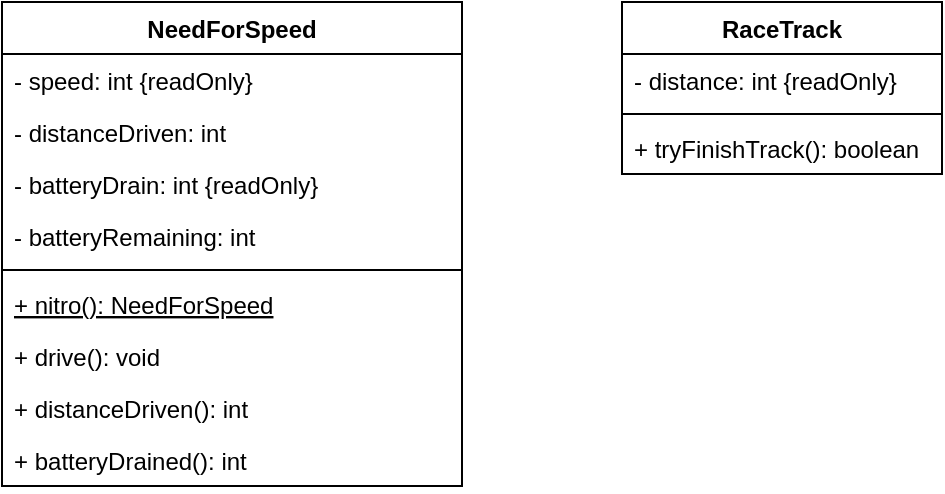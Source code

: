 <mxfile version="18.0.6" type="device" pages="3"><diagram id="WEddAU0Bajaf5SGoaXPk" name="Class Diagram"><mxGraphModel dx="1102" dy="807" grid="1" gridSize="10" guides="1" tooltips="1" connect="1" arrows="1" fold="1" page="1" pageScale="1" pageWidth="1169" pageHeight="827" math="0" shadow="0"><root><mxCell id="0"/><mxCell id="1" parent="0"/><mxCell id="eSQDvHBVnBZBViCtk0IW-1" value="NeedForSpeed" style="swimlane;fontStyle=1;align=center;verticalAlign=top;childLayout=stackLayout;horizontal=1;startSize=26;horizontalStack=0;resizeParent=1;resizeParentMax=0;resizeLast=0;collapsible=1;marginBottom=0;" vertex="1" parent="1"><mxGeometry x="250" y="400" width="230" height="242" as="geometry"><mxRectangle x="250" y="400" width="100" height="26" as="alternateBounds"/></mxGeometry></mxCell><mxCell id="eSQDvHBVnBZBViCtk0IW-2" value="- speed: int {readOnly}" style="text;strokeColor=none;fillColor=none;align=left;verticalAlign=top;spacingLeft=4;spacingRight=4;overflow=hidden;rotatable=0;points=[[0,0.5],[1,0.5]];portConstraint=eastwest;" vertex="1" parent="eSQDvHBVnBZBViCtk0IW-1"><mxGeometry y="26" width="230" height="26" as="geometry"/></mxCell><mxCell id="eSQDvHBVnBZBViCtk0IW-6" value="- distanceDriven: int" style="text;strokeColor=none;fillColor=none;align=left;verticalAlign=top;spacingLeft=4;spacingRight=4;overflow=hidden;rotatable=0;points=[[0,0.5],[1,0.5]];portConstraint=eastwest;" vertex="1" parent="eSQDvHBVnBZBViCtk0IW-1"><mxGeometry y="52" width="230" height="26" as="geometry"/></mxCell><mxCell id="eSQDvHBVnBZBViCtk0IW-7" value="- batteryDrain: int {readOnly}" style="text;strokeColor=none;fillColor=none;align=left;verticalAlign=top;spacingLeft=4;spacingRight=4;overflow=hidden;rotatable=0;points=[[0,0.5],[1,0.5]];portConstraint=eastwest;" vertex="1" parent="eSQDvHBVnBZBViCtk0IW-1"><mxGeometry y="78" width="230" height="26" as="geometry"/></mxCell><mxCell id="eSQDvHBVnBZBViCtk0IW-5" value="- batteryRemaining: int" style="text;strokeColor=none;fillColor=none;align=left;verticalAlign=top;spacingLeft=4;spacingRight=4;overflow=hidden;rotatable=0;points=[[0,0.5],[1,0.5]];portConstraint=eastwest;" vertex="1" parent="eSQDvHBVnBZBViCtk0IW-1"><mxGeometry y="104" width="230" height="26" as="geometry"/></mxCell><mxCell id="eSQDvHBVnBZBViCtk0IW-3" value="" style="line;strokeWidth=1;fillColor=none;align=left;verticalAlign=middle;spacingTop=-1;spacingLeft=3;spacingRight=3;rotatable=0;labelPosition=right;points=[];portConstraint=eastwest;" vertex="1" parent="eSQDvHBVnBZBViCtk0IW-1"><mxGeometry y="130" width="230" height="8" as="geometry"/></mxCell><mxCell id="eSQDvHBVnBZBViCtk0IW-14" value="+ nitro(): NeedForSpeed" style="text;strokeColor=none;fillColor=none;align=left;verticalAlign=top;spacingLeft=4;spacingRight=4;overflow=hidden;rotatable=0;points=[[0,0.5],[1,0.5]];portConstraint=eastwest;fontStyle=4" vertex="1" parent="eSQDvHBVnBZBViCtk0IW-1"><mxGeometry y="138" width="230" height="26" as="geometry"/></mxCell><mxCell id="eSQDvHBVnBZBViCtk0IW-4" value="+ drive(): void" style="text;strokeColor=none;fillColor=none;align=left;verticalAlign=top;spacingLeft=4;spacingRight=4;overflow=hidden;rotatable=0;points=[[0,0.5],[1,0.5]];portConstraint=eastwest;" vertex="1" parent="eSQDvHBVnBZBViCtk0IW-1"><mxGeometry y="164" width="230" height="26" as="geometry"/></mxCell><mxCell id="eSQDvHBVnBZBViCtk0IW-8" value="+ distanceDriven(): int" style="text;strokeColor=none;fillColor=none;align=left;verticalAlign=top;spacingLeft=4;spacingRight=4;overflow=hidden;rotatable=0;points=[[0,0.5],[1,0.5]];portConstraint=eastwest;" vertex="1" parent="eSQDvHBVnBZBViCtk0IW-1"><mxGeometry y="190" width="230" height="26" as="geometry"/></mxCell><mxCell id="eSQDvHBVnBZBViCtk0IW-9" value="+ batteryDrained(): int" style="text;strokeColor=none;fillColor=none;align=left;verticalAlign=top;spacingLeft=4;spacingRight=4;overflow=hidden;rotatable=0;points=[[0,0.5],[1,0.5]];portConstraint=eastwest;" vertex="1" parent="eSQDvHBVnBZBViCtk0IW-1"><mxGeometry y="216" width="230" height="26" as="geometry"/></mxCell><mxCell id="eSQDvHBVnBZBViCtk0IW-10" value="RaceTrack" style="swimlane;fontStyle=1;align=center;verticalAlign=top;childLayout=stackLayout;horizontal=1;startSize=26;horizontalStack=0;resizeParent=1;resizeParentMax=0;resizeLast=0;collapsible=1;marginBottom=0;" vertex="1" parent="1"><mxGeometry x="560" y="400" width="160" height="86" as="geometry"/></mxCell><mxCell id="eSQDvHBVnBZBViCtk0IW-11" value="- distance: int {readOnly}" style="text;strokeColor=none;fillColor=none;align=left;verticalAlign=top;spacingLeft=4;spacingRight=4;overflow=hidden;rotatable=0;points=[[0,0.5],[1,0.5]];portConstraint=eastwest;" vertex="1" parent="eSQDvHBVnBZBViCtk0IW-10"><mxGeometry y="26" width="160" height="26" as="geometry"/></mxCell><mxCell id="eSQDvHBVnBZBViCtk0IW-12" value="" style="line;strokeWidth=1;fillColor=none;align=left;verticalAlign=middle;spacingTop=-1;spacingLeft=3;spacingRight=3;rotatable=0;labelPosition=right;points=[];portConstraint=eastwest;" vertex="1" parent="eSQDvHBVnBZBViCtk0IW-10"><mxGeometry y="52" width="160" height="8" as="geometry"/></mxCell><mxCell id="eSQDvHBVnBZBViCtk0IW-13" value="+ tryFinishTrack(): boolean" style="text;strokeColor=none;fillColor=none;align=left;verticalAlign=top;spacingLeft=4;spacingRight=4;overflow=hidden;rotatable=0;points=[[0,0.5],[1,0.5]];portConstraint=eastwest;" vertex="1" parent="eSQDvHBVnBZBViCtk0IW-10"><mxGeometry y="60" width="160" height="26" as="geometry"/></mxCell></root></mxGraphModel></diagram><diagram id="fPXgl8yhxW8yM9hJwNj8" name="Activity Diagram"><mxGraphModel dx="1102" dy="807" grid="1" gridSize="10" guides="1" tooltips="1" connect="1" arrows="1" fold="1" page="1" pageScale="1" pageWidth="1169" pageHeight="827" math="0" shadow="0"><root><mxCell id="0"/><mxCell id="1" parent="0"/><mxCell id="7owK6N0rE7SnZow5ceWF-1" value="Drive" style="html=1;align=center;verticalAlign=top;rounded=1;absoluteArcSize=1;arcSize=12;dashed=0;glass=0;sketch=0;" vertex="1" parent="1"><mxGeometry x="40" y="40" width="430" height="410" as="geometry"/></mxCell><mxCell id="7owK6N0rE7SnZow5ceWF-7" style="edgeStyle=orthogonalEdgeStyle;rounded=0;orthogonalLoop=1;jettySize=auto;html=1;exitX=1;exitY=0.5;exitDx=0;exitDy=0;entryX=0;entryY=0.533;entryDx=0;entryDy=0;entryPerimeter=0;" edge="1" parent="1" source="7owK6N0rE7SnZow5ceWF-2" target="XeUQJHvqnIV5bgssw2YV-14"><mxGeometry relative="1" as="geometry"><mxPoint x="160" y="125" as="targetPoint"/></mxGeometry></mxCell><mxCell id="7owK6N0rE7SnZow5ceWF-2" value="" style="ellipse;fillColor=#000000;strokeColor=none;rounded=1;glass=0;sketch=0;" vertex="1" parent="1"><mxGeometry x="70" y="110" width="30" height="30" as="geometry"/></mxCell><mxCell id="7owK6N0rE7SnZow5ceWF-8" style="edgeStyle=orthogonalEdgeStyle;rounded=0;orthogonalLoop=1;jettySize=auto;html=1;exitX=0.467;exitY=1;exitDx=0;exitDy=0;entryX=0.5;entryY=0;entryDx=0;entryDy=0;exitPerimeter=0;" edge="1" parent="1" source="XeUQJHvqnIV5bgssw2YV-14" target="7owK6N0rE7SnZow5ceWF-6"><mxGeometry relative="1" as="geometry"><mxPoint x="230" y="145" as="sourcePoint"/></mxGeometry></mxCell><mxCell id="7owK6N0rE7SnZow5ceWF-12" value="[false]" style="edgeStyle=orthogonalEdgeStyle;rounded=0;orthogonalLoop=1;jettySize=auto;html=1;exitX=0.5;exitY=1;exitDx=0;exitDy=0;entryX=0.5;entryY=0;entryDx=0;entryDy=0;" edge="1" parent="1" source="7owK6N0rE7SnZow5ceWF-6" target="7owK6N0rE7SnZow5ceWF-11"><mxGeometry x="-0.2" y="-20" relative="1" as="geometry"><mxPoint as="offset"/></mxGeometry></mxCell><mxCell id="7owK6N0rE7SnZow5ceWF-14" style="edgeStyle=orthogonalEdgeStyle;rounded=0;orthogonalLoop=1;jettySize=auto;html=1;exitX=1;exitY=0.5;exitDx=0;exitDy=0;entryX=0;entryY=0.5;entryDx=0;entryDy=0;" edge="1" parent="1" source="7owK6N0rE7SnZow5ceWF-6" target="7owK6N0rE7SnZow5ceWF-13"><mxGeometry relative="1" as="geometry"/></mxCell><mxCell id="7owK6N0rE7SnZow5ceWF-15" value="[true]" style="edgeLabel;html=1;align=center;verticalAlign=middle;resizable=0;points=[];" vertex="1" connectable="0" parent="7owK6N0rE7SnZow5ceWF-14"><mxGeometry x="-0.323" y="-5" relative="1" as="geometry"><mxPoint x="16" y="-15" as="offset"/></mxGeometry></mxCell><mxCell id="7owK6N0rE7SnZow5ceWF-6" value="" style="rhombus;whiteSpace=wrap;html=1;rounded=0;glass=0;sketch=0;" vertex="1" parent="1"><mxGeometry x="210" y="190" width="40" height="40" as="geometry"/></mxCell><mxCell id="7owK6N0rE7SnZow5ceWF-17" style="edgeStyle=orthogonalEdgeStyle;rounded=0;orthogonalLoop=1;jettySize=auto;html=1;exitX=0.5;exitY=1;exitDx=0;exitDy=0;entryX=0.5;entryY=0;entryDx=0;entryDy=0;" edge="1" parent="1" source="7owK6N0rE7SnZow5ceWF-11" target="7owK6N0rE7SnZow5ceWF-16"><mxGeometry relative="1" as="geometry"/></mxCell><mxCell id="7owK6N0rE7SnZow5ceWF-11" value="Increase distance driven by the car's speed" style="html=1;align=center;verticalAlign=top;rounded=1;absoluteArcSize=1;arcSize=10;dashed=0;glass=0;sketch=0;whiteSpace=wrap;" vertex="1" parent="1"><mxGeometry x="160" y="280" width="140" height="40" as="geometry"/></mxCell><mxCell id="7owK6N0rE7SnZow5ceWF-13" value="" style="ellipse;html=1;shape=endState;fillColor=#000000;strokeColor=#000000;rounded=0;glass=0;sketch=0;" vertex="1" parent="1"><mxGeometry x="380" y="195" width="30" height="30" as="geometry"/></mxCell><mxCell id="7owK6N0rE7SnZow5ceWF-18" style="edgeStyle=orthogonalEdgeStyle;rounded=0;orthogonalLoop=1;jettySize=auto;html=1;entryX=0.5;entryY=1;entryDx=0;entryDy=0;" edge="1" parent="1" source="7owK6N0rE7SnZow5ceWF-16" target="7owK6N0rE7SnZow5ceWF-13"><mxGeometry relative="1" as="geometry"/></mxCell><mxCell id="7owK6N0rE7SnZow5ceWF-16" value="Decrease remaining battery percentage by the battery drain" style="html=1;align=center;verticalAlign=top;rounded=1;absoluteArcSize=1;arcSize=10;dashed=0;glass=0;sketch=0;whiteSpace=wrap;" vertex="1" parent="1"><mxGeometry x="160" y="360" width="140" height="60" as="geometry"/></mxCell><mxCell id="7owK6N0rE7SnZow5ceWF-19" value="Distance driven" style="html=1;align=center;verticalAlign=top;rounded=1;absoluteArcSize=1;arcSize=10;dashed=0;glass=0;sketch=0;" vertex="1" parent="1"><mxGeometry x="530" y="40" width="300" height="130" as="geometry"/></mxCell><mxCell id="7owK6N0rE7SnZow5ceWF-24" style="edgeStyle=orthogonalEdgeStyle;rounded=0;orthogonalLoop=1;jettySize=auto;html=1;exitX=1;exitY=0.5;exitDx=0;exitDy=0;entryX=0;entryY=0.5;entryDx=0;entryDy=0;" edge="1" parent="1" source="7owK6N0rE7SnZow5ceWF-20" target="7owK6N0rE7SnZow5ceWF-23"><mxGeometry relative="1" as="geometry"/></mxCell><mxCell id="7owK6N0rE7SnZow5ceWF-20" value="Get distance driven by the car" style="html=1;align=center;verticalAlign=top;rounded=1;absoluteArcSize=1;arcSize=10;dashed=0;glass=0;sketch=0;whiteSpace=wrap;" vertex="1" parent="1"><mxGeometry x="640" y="95" width="130" height="40" as="geometry"/></mxCell><mxCell id="7owK6N0rE7SnZow5ceWF-22" style="edgeStyle=orthogonalEdgeStyle;rounded=0;orthogonalLoop=1;jettySize=auto;html=1;" edge="1" parent="1" source="7owK6N0rE7SnZow5ceWF-21" target="7owK6N0rE7SnZow5ceWF-20"><mxGeometry relative="1" as="geometry"/></mxCell><mxCell id="7owK6N0rE7SnZow5ceWF-21" value="" style="ellipse;fillColor=#000000;strokeColor=none;rounded=0;glass=0;sketch=0;" vertex="1" parent="1"><mxGeometry x="560" y="100" width="30" height="30" as="geometry"/></mxCell><mxCell id="7owK6N0rE7SnZow5ceWF-23" value="" style="whiteSpace=wrap;html=1;aspect=fixed;rounded=0;glass=0;sketch=0;" vertex="1" parent="1"><mxGeometry x="820" y="105" width="20" height="20" as="geometry"/></mxCell><mxCell id="7owK6N0rE7SnZow5ceWF-25" value="distance: integer" style="text;html=1;strokeColor=none;fillColor=none;align=left;verticalAlign=middle;whiteSpace=wrap;rounded=0;glass=0;sketch=0;spacingLeft=5;" vertex="1" parent="1"><mxGeometry x="830" y="70" width="110" height="35" as="geometry"/></mxCell><mxCell id="7owK6N0rE7SnZow5ceWF-26" value="Battery drained" style="html=1;align=center;verticalAlign=top;rounded=1;absoluteArcSize=1;arcSize=10;dashed=0;glass=0;sketch=0;" vertex="1" parent="1"><mxGeometry x="530" y="202.5" width="560" height="195" as="geometry"/></mxCell><mxCell id="XeUQJHvqnIV5bgssw2YV-2" style="edgeStyle=orthogonalEdgeStyle;rounded=0;orthogonalLoop=1;jettySize=auto;html=1;exitX=1;exitY=0.5;exitDx=0;exitDy=0;entryX=0;entryY=0.5;entryDx=0;entryDy=0;" edge="1" parent="1" source="7owK6N0rE7SnZow5ceWF-28" target="XeUQJHvqnIV5bgssw2YV-1"><mxGeometry relative="1" as="geometry"/></mxCell><mxCell id="7owK6N0rE7SnZow5ceWF-28" value="Get remaining battery percentage" style="html=1;align=center;verticalAlign=top;rounded=1;absoluteArcSize=1;arcSize=10;dashed=0;glass=0;sketch=0;whiteSpace=wrap;" vertex="1" parent="1"><mxGeometry x="615" y="287.5" width="140" height="40" as="geometry"/></mxCell><mxCell id="7owK6N0rE7SnZow5ceWF-31" style="edgeStyle=orthogonalEdgeStyle;rounded=0;orthogonalLoop=1;jettySize=auto;html=1;exitX=1;exitY=0.5;exitDx=0;exitDy=0;entryX=0;entryY=0.5;entryDx=0;entryDy=0;" edge="1" parent="1" source="7owK6N0rE7SnZow5ceWF-30" target="7owK6N0rE7SnZow5ceWF-28"><mxGeometry relative="1" as="geometry"/></mxCell><mxCell id="7owK6N0rE7SnZow5ceWF-30" value="" style="ellipse;fillColor=#000000;strokeColor=none;rounded=0;glass=0;sketch=0;" vertex="1" parent="1"><mxGeometry x="550" y="292.5" width="30" height="30" as="geometry"/></mxCell><mxCell id="ubt0Bw_8qNteRuDQPiZn-1" value="Nitro" style="html=1;align=center;verticalAlign=top;rounded=1;absoluteArcSize=1;arcSize=10;dashed=0;glass=0;sketch=0;" vertex="1" parent="1"><mxGeometry x="40" y="510" width="360" height="240" as="geometry"/></mxCell><mxCell id="ubt0Bw_8qNteRuDQPiZn-10" style="edgeStyle=orthogonalEdgeStyle;rounded=0;orthogonalLoop=1;jettySize=auto;html=1;exitX=1;exitY=0.5;exitDx=0;exitDy=0;entryX=0;entryY=0.5;entryDx=0;entryDy=0;" edge="1" parent="1" source="ubt0Bw_8qNteRuDQPiZn-2" target="ubt0Bw_8qNteRuDQPiZn-3"><mxGeometry relative="1" as="geometry"/></mxCell><mxCell id="ubt0Bw_8qNteRuDQPiZn-2" value="" style="ellipse;fillColor=#000000;strokeColor=none;rounded=0;glass=0;sketch=0;" vertex="1" parent="1"><mxGeometry x="70" y="560" width="30" height="30" as="geometry"/></mxCell><mxCell id="ubt0Bw_8qNteRuDQPiZn-6" style="edgeStyle=orthogonalEdgeStyle;rounded=0;orthogonalLoop=1;jettySize=auto;html=1;exitX=0.5;exitY=1;exitDx=0;exitDy=0;entryX=0.5;entryY=0;entryDx=0;entryDy=0;" edge="1" parent="1" source="ubt0Bw_8qNteRuDQPiZn-3" target="ubt0Bw_8qNteRuDQPiZn-4"><mxGeometry relative="1" as="geometry"/></mxCell><mxCell id="ubt0Bw_8qNteRuDQPiZn-3" value="Create a new car" style="html=1;align=center;verticalAlign=top;rounded=1;absoluteArcSize=1;arcSize=10;dashed=0;glass=0;sketch=0;" vertex="1" parent="1"><mxGeometry x="150" y="555" width="140" height="40" as="geometry"/></mxCell><mxCell id="ubt0Bw_8qNteRuDQPiZn-7" style="edgeStyle=orthogonalEdgeStyle;rounded=0;orthogonalLoop=1;jettySize=auto;html=1;exitX=0.5;exitY=1;exitDx=0;exitDy=0;entryX=0.5;entryY=0;entryDx=0;entryDy=0;" edge="1" parent="1" source="ubt0Bw_8qNteRuDQPiZn-4" target="ubt0Bw_8qNteRuDQPiZn-5"><mxGeometry relative="1" as="geometry"/></mxCell><mxCell id="ubt0Bw_8qNteRuDQPiZn-4" value="Set speed = 50 meters" style="html=1;align=center;verticalAlign=top;rounded=1;absoluteArcSize=1;arcSize=10;dashed=0;glass=0;sketch=0;" vertex="1" parent="1"><mxGeometry x="150" y="620" width="140" height="40" as="geometry"/></mxCell><mxCell id="ubt0Bw_8qNteRuDQPiZn-9" style="edgeStyle=orthogonalEdgeStyle;rounded=0;orthogonalLoop=1;jettySize=auto;html=1;exitX=1;exitY=0.5;exitDx=0;exitDy=0;entryX=0;entryY=0.5;entryDx=0;entryDy=0;" edge="1" parent="1" source="ubt0Bw_8qNteRuDQPiZn-5" target="ubt0Bw_8qNteRuDQPiZn-8"><mxGeometry relative="1" as="geometry"/></mxCell><mxCell id="ubt0Bw_8qNteRuDQPiZn-5" value="Set battery drain = 4%" style="html=1;align=center;verticalAlign=top;rounded=1;absoluteArcSize=1;arcSize=10;dashed=0;glass=0;sketch=0;" vertex="1" parent="1"><mxGeometry x="150" y="690" width="140" height="40" as="geometry"/></mxCell><mxCell id="ubt0Bw_8qNteRuDQPiZn-8" value="" style="whiteSpace=wrap;html=1;aspect=fixed;rounded=0;glass=0;sketch=0;" vertex="1" parent="1"><mxGeometry x="390" y="630" width="20" height="20" as="geometry"/></mxCell><mxCell id="ubt0Bw_8qNteRuDQPiZn-11" value="nitroCar: NeedForSpeed" style="text;html=1;strokeColor=none;fillColor=none;align=left;verticalAlign=middle;whiteSpace=wrap;rounded=0;glass=0;sketch=0;spacingLeft=5;" vertex="1" parent="1"><mxGeometry x="400" y="600" width="60" height="30" as="geometry"/></mxCell><mxCell id="XeUQJHvqnIV5bgssw2YV-7" style="edgeStyle=orthogonalEdgeStyle;rounded=0;orthogonalLoop=1;jettySize=auto;html=1;exitX=0.5;exitY=0;exitDx=0;exitDy=0;entryX=0;entryY=0.5;entryDx=0;entryDy=0;" edge="1" parent="1" source="XeUQJHvqnIV5bgssw2YV-1" target="XeUQJHvqnIV5bgssw2YV-3"><mxGeometry relative="1" as="geometry"/></mxCell><mxCell id="XeUQJHvqnIV5bgssw2YV-8" style="edgeStyle=orthogonalEdgeStyle;rounded=0;orthogonalLoop=1;jettySize=auto;html=1;entryX=0;entryY=0.5;entryDx=0;entryDy=0;exitX=0.5;exitY=1;exitDx=0;exitDy=0;" edge="1" parent="1" source="XeUQJHvqnIV5bgssw2YV-1" target="XeUQJHvqnIV5bgssw2YV-5"><mxGeometry relative="1" as="geometry"/></mxCell><mxCell id="XeUQJHvqnIV5bgssw2YV-1" value="" style="rhombus;whiteSpace=wrap;html=1;rounded=0;glass=0;sketch=0;" vertex="1" parent="1"><mxGeometry x="790" y="287.5" width="40" height="40" as="geometry"/></mxCell><mxCell id="XeUQJHvqnIV5bgssw2YV-10" style="edgeStyle=orthogonalEdgeStyle;rounded=0;orthogonalLoop=1;jettySize=auto;html=1;exitX=1;exitY=0.5;exitDx=0;exitDy=0;entryX=0.5;entryY=0;entryDx=0;entryDy=0;" edge="1" parent="1" source="XeUQJHvqnIV5bgssw2YV-3" target="XeUQJHvqnIV5bgssw2YV-9"><mxGeometry relative="1" as="geometry"/></mxCell><mxCell id="XeUQJHvqnIV5bgssw2YV-3" value="Return true" style="html=1;align=center;verticalAlign=top;rounded=1;absoluteArcSize=1;arcSize=10;dashed=0;glass=0;sketch=0;" vertex="1" parent="1"><mxGeometry x="870" y="247.5" width="110" height="40" as="geometry"/></mxCell><mxCell id="XeUQJHvqnIV5bgssw2YV-11" style="edgeStyle=orthogonalEdgeStyle;rounded=0;orthogonalLoop=1;jettySize=auto;html=1;exitX=1;exitY=0.5;exitDx=0;exitDy=0;entryX=0.5;entryY=1;entryDx=0;entryDy=0;" edge="1" parent="1" source="XeUQJHvqnIV5bgssw2YV-5" target="XeUQJHvqnIV5bgssw2YV-9"><mxGeometry relative="1" as="geometry"/></mxCell><mxCell id="XeUQJHvqnIV5bgssw2YV-5" value="Return false" style="html=1;align=center;verticalAlign=top;rounded=1;absoluteArcSize=1;arcSize=10;dashed=0;glass=0;sketch=0;" vertex="1" parent="1"><mxGeometry x="870" y="327.5" width="110" height="40" as="geometry"/></mxCell><mxCell id="XeUQJHvqnIV5bgssw2YV-6" value="" style="whiteSpace=wrap;html=1;aspect=fixed;rounded=0;glass=0;sketch=0;" vertex="1" parent="1"><mxGeometry x="1080" y="297.5" width="20" height="20" as="geometry"/></mxCell><mxCell id="XeUQJHvqnIV5bgssw2YV-12" style="edgeStyle=orthogonalEdgeStyle;rounded=0;orthogonalLoop=1;jettySize=auto;html=1;exitX=1;exitY=0.5;exitDx=0;exitDy=0;entryX=0;entryY=0.5;entryDx=0;entryDy=0;" edge="1" parent="1" source="XeUQJHvqnIV5bgssw2YV-9" target="XeUQJHvqnIV5bgssw2YV-6"><mxGeometry relative="1" as="geometry"/></mxCell><mxCell id="XeUQJHvqnIV5bgssw2YV-9" value="" style="rhombus;whiteSpace=wrap;html=1;rounded=0;glass=0;sketch=0;" vertex="1" parent="1"><mxGeometry x="1010" y="287.5" width="40" height="40" as="geometry"/></mxCell><mxCell id="XeUQJHvqnIV5bgssw2YV-13" value="drained: boolean" style="text;html=1;strokeColor=none;fillColor=none;align=center;verticalAlign=middle;whiteSpace=wrap;rounded=0;glass=0;sketch=0;" vertex="1" parent="1"><mxGeometry x="1090" y="267.5" width="60" height="30" as="geometry"/></mxCell><mxCell id="XeUQJHvqnIV5bgssw2YV-14" value="Battery drained" style="shape=mxgraph.uml25.behaviorAction;html=1;rounded=1;absoluteArcSize=1;arcSize=10;align=left;spacingLeft=5;glass=0;sketch=0;" vertex="1" parent="1"><mxGeometry x="153" y="101" width="164" height="45" as="geometry"/></mxCell><mxCell id="zOOHX6n98MiyMuq1QLPZ-1" value="Try finish track" style="html=1;align=center;verticalAlign=top;rounded=1;absoluteArcSize=1;arcSize=10;dashed=0;glass=0;sketch=0;" vertex="1" parent="1"><mxGeometry x="550" y="440" width="540" height="350" as="geometry"/></mxCell><mxCell id="zOOHX6n98MiyMuq1QLPZ-31" style="edgeStyle=orthogonalEdgeStyle;rounded=0;orthogonalLoop=1;jettySize=auto;html=1;exitX=1;exitY=0.5;exitDx=0;exitDy=0;entryX=0;entryY=0.5;entryDx=0;entryDy=0;" edge="1" parent="1" source="zOOHX6n98MiyMuq1QLPZ-2" target="zOOHX6n98MiyMuq1QLPZ-46"><mxGeometry relative="1" as="geometry"/></mxCell><mxCell id="zOOHX6n98MiyMuq1QLPZ-2" value="" style="whiteSpace=wrap;html=1;aspect=fixed;rounded=0;glass=0;sketch=0;" vertex="1" parent="1"><mxGeometry x="540" y="502.5" width="20" height="20" as="geometry"/></mxCell><mxCell id="zOOHX6n98MiyMuq1QLPZ-3" value="car: NeedForSpeed" style="text;html=1;strokeColor=none;fillColor=none;align=center;verticalAlign=middle;whiteSpace=wrap;rounded=0;glass=0;sketch=0;" vertex="1" parent="1"><mxGeometry x="460" y="472.5" width="90" height="30" as="geometry"/></mxCell><mxCell id="zOOHX6n98MiyMuq1QLPZ-15" value="[no]" style="edgeStyle=orthogonalEdgeStyle;rounded=0;orthogonalLoop=1;jettySize=auto;html=1;exitX=0.5;exitY=1;exitDx=0;exitDy=0;entryX=0.5;entryY=1;entryDx=0;entryDy=0;" edge="1" parent="1" source="zOOHX6n98MiyMuq1QLPZ-8" target="zOOHX6n98MiyMuq1QLPZ-16"><mxGeometry x="-0.865" y="-20" relative="1" as="geometry"><mxPoint x="780" y="740" as="targetPoint"/><Array as="points"><mxPoint x="780" y="760"/><mxPoint x="650" y="760"/></Array><mxPoint as="offset"/></mxGeometry></mxCell><mxCell id="zOOHX6n98MiyMuq1QLPZ-40" value="[yes]" style="edgeStyle=orthogonalEdgeStyle;rounded=0;orthogonalLoop=1;jettySize=auto;html=1;exitX=1;exitY=0.5;exitDx=0;exitDy=0;entryX=0;entryY=0.5;entryDx=0;entryDy=0;" edge="1" parent="1" source="zOOHX6n98MiyMuq1QLPZ-8" target="zOOHX6n98MiyMuq1QLPZ-36"><mxGeometry x="-0.2" y="14" relative="1" as="geometry"><mxPoint as="offset"/></mxGeometry></mxCell><mxCell id="zOOHX6n98MiyMuq1QLPZ-8" value="" style="rhombus;whiteSpace=wrap;html=1;rounded=0;glass=0;sketch=0;" vertex="1" parent="1"><mxGeometry x="760" y="655" width="40" height="40" as="geometry"/></mxCell><mxCell id="zOOHX6n98MiyMuq1QLPZ-9" value="Battery drained?" style="shape=note2;boundedLbl=1;whiteSpace=wrap;html=1;size=25;verticalAlign=top;align=center;rounded=0;glass=0;sketch=0;" vertex="1" parent="1"><mxGeometry x="850" y="710" width="140" height="50" as="geometry"/></mxCell><mxCell id="zOOHX6n98MiyMuq1QLPZ-10" value="&lt;&lt;decisionInput&gt;&gt;" style="resizeWidth=1;part=1;strokeColor=none;fillColor=none;align=left;spacingLeft=5;rounded=0;glass=0;sketch=0;" vertex="1" parent="zOOHX6n98MiyMuq1QLPZ-9"><mxGeometry width="140" height="25" relative="1" as="geometry"/></mxCell><mxCell id="zOOHX6n98MiyMuq1QLPZ-33" style="edgeStyle=orthogonalEdgeStyle;rounded=0;orthogonalLoop=1;jettySize=auto;html=1;exitX=0.5;exitY=0;exitDx=0;exitDy=0;entryX=0;entryY=0.5;entryDx=0;entryDy=0;" edge="1" parent="1" source="zOOHX6n98MiyMuq1QLPZ-16" target="zOOHX6n98MiyMuq1QLPZ-18"><mxGeometry relative="1" as="geometry"><mxPoint x="760" y="585" as="targetPoint"/><Array as="points"><mxPoint x="650" y="589"/></Array></mxGeometry></mxCell><mxCell id="zOOHX6n98MiyMuq1QLPZ-16" value="Drive" style="html=1;align=center;verticalAlign=top;rounded=1;absoluteArcSize=1;arcSize=10;dashed=0;glass=0;sketch=0;" vertex="1" parent="1"><mxGeometry x="580" y="655" width="140" height="40" as="geometry"/></mxCell><mxCell id="zOOHX6n98MiyMuq1QLPZ-20" value="[no]" style="edgeStyle=orthogonalEdgeStyle;rounded=0;orthogonalLoop=1;jettySize=auto;html=1;exitX=0.5;exitY=1;exitDx=0;exitDy=0;entryX=0.5;entryY=0;entryDx=0;entryDy=0;" edge="1" parent="1" source="zOOHX6n98MiyMuq1QLPZ-18" target="zOOHX6n98MiyMuq1QLPZ-8"><mxGeometry x="-0.05" y="-20" relative="1" as="geometry"><mxPoint x="780" y="605" as="sourcePoint"/><mxPoint as="offset"/></mxGeometry></mxCell><mxCell id="zOOHX6n98MiyMuq1QLPZ-41" value="[yes]" style="edgeStyle=orthogonalEdgeStyle;rounded=0;orthogonalLoop=1;jettySize=auto;html=1;exitX=1;exitY=0.5;exitDx=0;exitDy=0;entryX=0;entryY=0.5;entryDx=0;entryDy=0;" edge="1" parent="1" source="zOOHX6n98MiyMuq1QLPZ-18" target="zOOHX6n98MiyMuq1QLPZ-35"><mxGeometry x="-0.2" y="14" relative="1" as="geometry"><mxPoint as="offset"/></mxGeometry></mxCell><mxCell id="zOOHX6n98MiyMuq1QLPZ-18" value="" style="rhombus;whiteSpace=wrap;html=1;rounded=0;glass=0;sketch=0;" vertex="1" parent="1"><mxGeometry x="760" y="568.75" width="40" height="40" as="geometry"/></mxCell><mxCell id="zOOHX6n98MiyMuq1QLPZ-23" value="Distance driven - Initial distance driven &amp;gt;= track's length" style="shape=note2;boundedLbl=1;whiteSpace=wrap;html=1;size=25;verticalAlign=top;align=center;rounded=0;glass=0;sketch=0;" vertex="1" parent="1"><mxGeometry x="850" y="485" width="200" height="70" as="geometry"/></mxCell><mxCell id="zOOHX6n98MiyMuq1QLPZ-24" value="&lt;&lt;decisionInput&gt;&gt;" style="resizeWidth=1;part=1;strokeColor=none;fillColor=none;align=left;spacingLeft=5;rounded=0;glass=0;sketch=0;" vertex="1" parent="zOOHX6n98MiyMuq1QLPZ-23"><mxGeometry width="200" height="25" relative="1" as="geometry"/></mxCell><mxCell id="zOOHX6n98MiyMuq1QLPZ-26" value="" style="endArrow=none;dashed=1;html=1;rounded=0;entryX=1;entryY=0;entryDx=0;entryDy=0;exitX=0;exitY=0.75;exitDx=0;exitDy=0;" edge="1" parent="1" source="zOOHX6n98MiyMuq1QLPZ-24" target="zOOHX6n98MiyMuq1QLPZ-18"><mxGeometry width="50" height="50" relative="1" as="geometry"><mxPoint x="640" y="597.5" as="sourcePoint"/><mxPoint x="690" y="547.5" as="targetPoint"/></mxGeometry></mxCell><mxCell id="zOOHX6n98MiyMuq1QLPZ-27" value="" style="endArrow=none;dashed=1;html=1;rounded=0;entryX=1;entryY=1;entryDx=0;entryDy=0;exitX=0;exitY=0.5;exitDx=0;exitDy=0;exitPerimeter=0;" edge="1" parent="1" source="zOOHX6n98MiyMuq1QLPZ-9" target="zOOHX6n98MiyMuq1QLPZ-8"><mxGeometry width="50" height="50" relative="1" as="geometry"><mxPoint x="640" y="597.5" as="sourcePoint"/><mxPoint x="690" y="547.5" as="targetPoint"/></mxGeometry></mxCell><mxCell id="zOOHX6n98MiyMuq1QLPZ-38" style="edgeStyle=orthogonalEdgeStyle;rounded=0;orthogonalLoop=1;jettySize=auto;html=1;exitX=1;exitY=0.5;exitDx=0;exitDy=0;entryX=0.5;entryY=0;entryDx=0;entryDy=0;" edge="1" parent="1" source="zOOHX6n98MiyMuq1QLPZ-35" target="zOOHX6n98MiyMuq1QLPZ-37"><mxGeometry relative="1" as="geometry"/></mxCell><mxCell id="zOOHX6n98MiyMuq1QLPZ-35" value="Return&amp;nbsp; true" style="html=1;align=center;verticalAlign=top;rounded=1;absoluteArcSize=1;arcSize=10;dashed=0;glass=0;sketch=0;" vertex="1" parent="1"><mxGeometry x="850" y="568.75" width="110" height="40" as="geometry"/></mxCell><mxCell id="zOOHX6n98MiyMuq1QLPZ-39" style="edgeStyle=orthogonalEdgeStyle;rounded=0;orthogonalLoop=1;jettySize=auto;html=1;exitX=1;exitY=0.5;exitDx=0;exitDy=0;entryX=0.5;entryY=1;entryDx=0;entryDy=0;" edge="1" parent="1" source="zOOHX6n98MiyMuq1QLPZ-36" target="zOOHX6n98MiyMuq1QLPZ-37"><mxGeometry relative="1" as="geometry"/></mxCell><mxCell id="zOOHX6n98MiyMuq1QLPZ-36" value="Return&amp;nbsp; false" style="html=1;align=center;verticalAlign=top;rounded=1;absoluteArcSize=1;arcSize=10;dashed=0;glass=0;sketch=0;" vertex="1" parent="1"><mxGeometry x="850" y="655" width="110" height="40" as="geometry"/></mxCell><mxCell id="zOOHX6n98MiyMuq1QLPZ-43" style="edgeStyle=orthogonalEdgeStyle;rounded=0;orthogonalLoop=1;jettySize=auto;html=1;exitX=1;exitY=0.5;exitDx=0;exitDy=0;entryX=0;entryY=0.5;entryDx=0;entryDy=0;" edge="1" parent="1" source="zOOHX6n98MiyMuq1QLPZ-37" target="zOOHX6n98MiyMuq1QLPZ-42"><mxGeometry relative="1" as="geometry"/></mxCell><mxCell id="zOOHX6n98MiyMuq1QLPZ-37" value="" style="rhombus;whiteSpace=wrap;html=1;rounded=0;glass=0;sketch=0;" vertex="1" parent="1"><mxGeometry x="1010" y="608.75" width="40" height="40" as="geometry"/></mxCell><mxCell id="zOOHX6n98MiyMuq1QLPZ-42" value="" style="whiteSpace=wrap;html=1;aspect=fixed;rounded=0;glass=0;sketch=0;" vertex="1" parent="1"><mxGeometry x="1080" y="618.75" width="20" height="20" as="geometry"/></mxCell><mxCell id="zOOHX6n98MiyMuq1QLPZ-45" value="canFinish: boolean" style="text;html=1;strokeColor=none;fillColor=none;align=center;verticalAlign=middle;whiteSpace=wrap;rounded=0;glass=0;sketch=0;" vertex="1" parent="1"><mxGeometry x="1090" y="590" width="60" height="30" as="geometry"/></mxCell><mxCell id="zOOHX6n98MiyMuq1QLPZ-47" style="edgeStyle=orthogonalEdgeStyle;rounded=0;orthogonalLoop=1;jettySize=auto;html=1;entryX=0.5;entryY=0;entryDx=0;entryDy=0;" edge="1" parent="1" source="zOOHX6n98MiyMuq1QLPZ-46" target="zOOHX6n98MiyMuq1QLPZ-18"><mxGeometry relative="1" as="geometry"/></mxCell><mxCell id="zOOHX6n98MiyMuq1QLPZ-46" value="Set initial distance driven to the current distance driven of the car" style="html=1;align=center;verticalAlign=top;rounded=1;absoluteArcSize=1;arcSize=10;dashed=0;glass=0;sketch=0;whiteSpace=wrap;" vertex="1" parent="1"><mxGeometry x="610" y="485" width="140" height="55" as="geometry"/></mxCell></root></mxGraphModel></diagram><diagram id="7XMIfXbz9pbB1Q031Mgq" name="State Diagram"><mxGraphModel dx="668" dy="489" grid="1" gridSize="10" guides="1" tooltips="1" connect="1" arrows="1" fold="1" page="1" pageScale="1" pageWidth="1169" pageHeight="827" math="0" shadow="0"><root><mxCell id="0"/><mxCell id="1" parent="0"/><mxCell id="q-gEuelMtzsCsBZFVOzp-26" style="edgeStyle=orthogonalEdgeStyle;rounded=0;orthogonalLoop=1;jettySize=auto;html=1;entryX=0.5;entryY=0;entryDx=0;entryDy=0;" edge="1" parent="1" source="q-gEuelMtzsCsBZFVOzp-1" target="q-gEuelMtzsCsBZFVOzp-21"><mxGeometry relative="1" as="geometry"><Array as="points"><mxPoint x="350" y="300"/><mxPoint x="735" y="300"/></Array></mxGeometry></mxCell><mxCell id="q-gEuelMtzsCsBZFVOzp-28" value="drive[battery &amp;gt;= battery drain]" style="edgeLabel;html=1;align=center;verticalAlign=middle;resizable=0;points=[];" vertex="1" connectable="0" parent="q-gEuelMtzsCsBZFVOzp-26"><mxGeometry x="0.1" y="4" relative="1" as="geometry"><mxPoint x="-1" y="-6" as="offset"/></mxGeometry></mxCell><mxCell id="q-gEuelMtzsCsBZFVOzp-1" value="waiting" style="html=1;align=center;verticalAlign=top;rounded=1;absoluteArcSize=1;arcSize=10;dashed=0;" vertex="1" parent="1"><mxGeometry x="280" y="410" width="140" height="40" as="geometry"/></mxCell><mxCell id="q-gEuelMtzsCsBZFVOzp-27" style="edgeStyle=orthogonalEdgeStyle;rounded=0;orthogonalLoop=1;jettySize=auto;html=1;entryX=0;entryY=0.5;entryDx=0;entryDy=0;" edge="1" parent="1" source="q-gEuelMtzsCsBZFVOzp-4" target="q-gEuelMtzsCsBZFVOzp-1"><mxGeometry relative="1" as="geometry"/></mxCell><mxCell id="q-gEuelMtzsCsBZFVOzp-4" value="" style="ellipse;fillColor=#000000;strokeColor=none;" vertex="1" parent="1"><mxGeometry x="150" y="415" width="30" height="30" as="geometry"/></mxCell><mxCell id="q-gEuelMtzsCsBZFVOzp-21" value="driving" style="swimlane;fontStyle=0;childLayout=stackLayout;horizontal=1;startSize=26;fillColor=none;horizontalStack=0;resizeParent=1;resizeParentMax=0;resizeLast=0;collapsible=1;marginBottom=0;rounded=1;glass=0;sketch=0;" vertex="1" parent="1"><mxGeometry x="650" y="386" width="170" height="78" as="geometry"><mxRectangle x="760" y="50" width="90" height="26" as="alternateBounds"/></mxGeometry></mxCell><mxCell id="q-gEuelMtzsCsBZFVOzp-22" value="do / increase meters driven" style="text;strokeColor=none;fillColor=none;align=left;verticalAlign=top;spacingLeft=4;spacingRight=4;overflow=hidden;rotatable=0;points=[[0,0.5],[1,0.5]];portConstraint=eastwest;rounded=1;glass=0;sketch=0;" vertex="1" parent="q-gEuelMtzsCsBZFVOzp-21"><mxGeometry y="26" width="170" height="26" as="geometry"/></mxCell><mxCell id="q-gEuelMtzsCsBZFVOzp-23" value="exit / Drain battery" style="text;strokeColor=none;fillColor=none;align=left;verticalAlign=top;spacingLeft=4;spacingRight=4;overflow=hidden;rotatable=0;points=[[0,0.5],[1,0.5]];portConstraint=eastwest;rounded=1;glass=0;sketch=0;" vertex="1" parent="q-gEuelMtzsCsBZFVOzp-21"><mxGeometry y="52" width="170" height="26" as="geometry"/></mxCell><mxCell id="q-gEuelMtzsCsBZFVOzp-25" value="[battery &amp;gt;= battery drain]" style="edgeStyle=orthogonalEdgeStyle;rounded=0;orthogonalLoop=1;jettySize=auto;html=1;entryX=0.5;entryY=1;entryDx=0;entryDy=0;exitX=0.5;exitY=1;exitDx=0;exitDy=0;" edge="1" parent="1" source="q-gEuelMtzsCsBZFVOzp-21" target="q-gEuelMtzsCsBZFVOzp-1"><mxGeometry x="-0.016" y="-10" relative="1" as="geometry"><mxPoint x="550" y="490" as="sourcePoint"/><Array as="points"><mxPoint x="735" y="550"/><mxPoint x="350" y="550"/></Array><mxPoint as="offset"/></mxGeometry></mxCell><mxCell id="q-gEuelMtzsCsBZFVOzp-29" value="" style="ellipse;html=1;shape=endState;fillColor=#000000;strokeColor=#000000;rounded=1;glass=0;sketch=0;" vertex="1" parent="1"><mxGeometry x="970" y="410" width="30" height="30" as="geometry"/></mxCell><mxCell id="q-gEuelMtzsCsBZFVOzp-30" value="[battery &amp;lt; battery drain]" style="edgeStyle=orthogonalEdgeStyle;rounded=0;orthogonalLoop=1;jettySize=auto;html=1;entryX=0;entryY=0.5;entryDx=0;entryDy=0;" edge="1" parent="1" source="q-gEuelMtzsCsBZFVOzp-22" target="q-gEuelMtzsCsBZFVOzp-29"><mxGeometry x="0.067" y="15" relative="1" as="geometry"><mxPoint as="offset"/></mxGeometry></mxCell></root></mxGraphModel></diagram></mxfile>